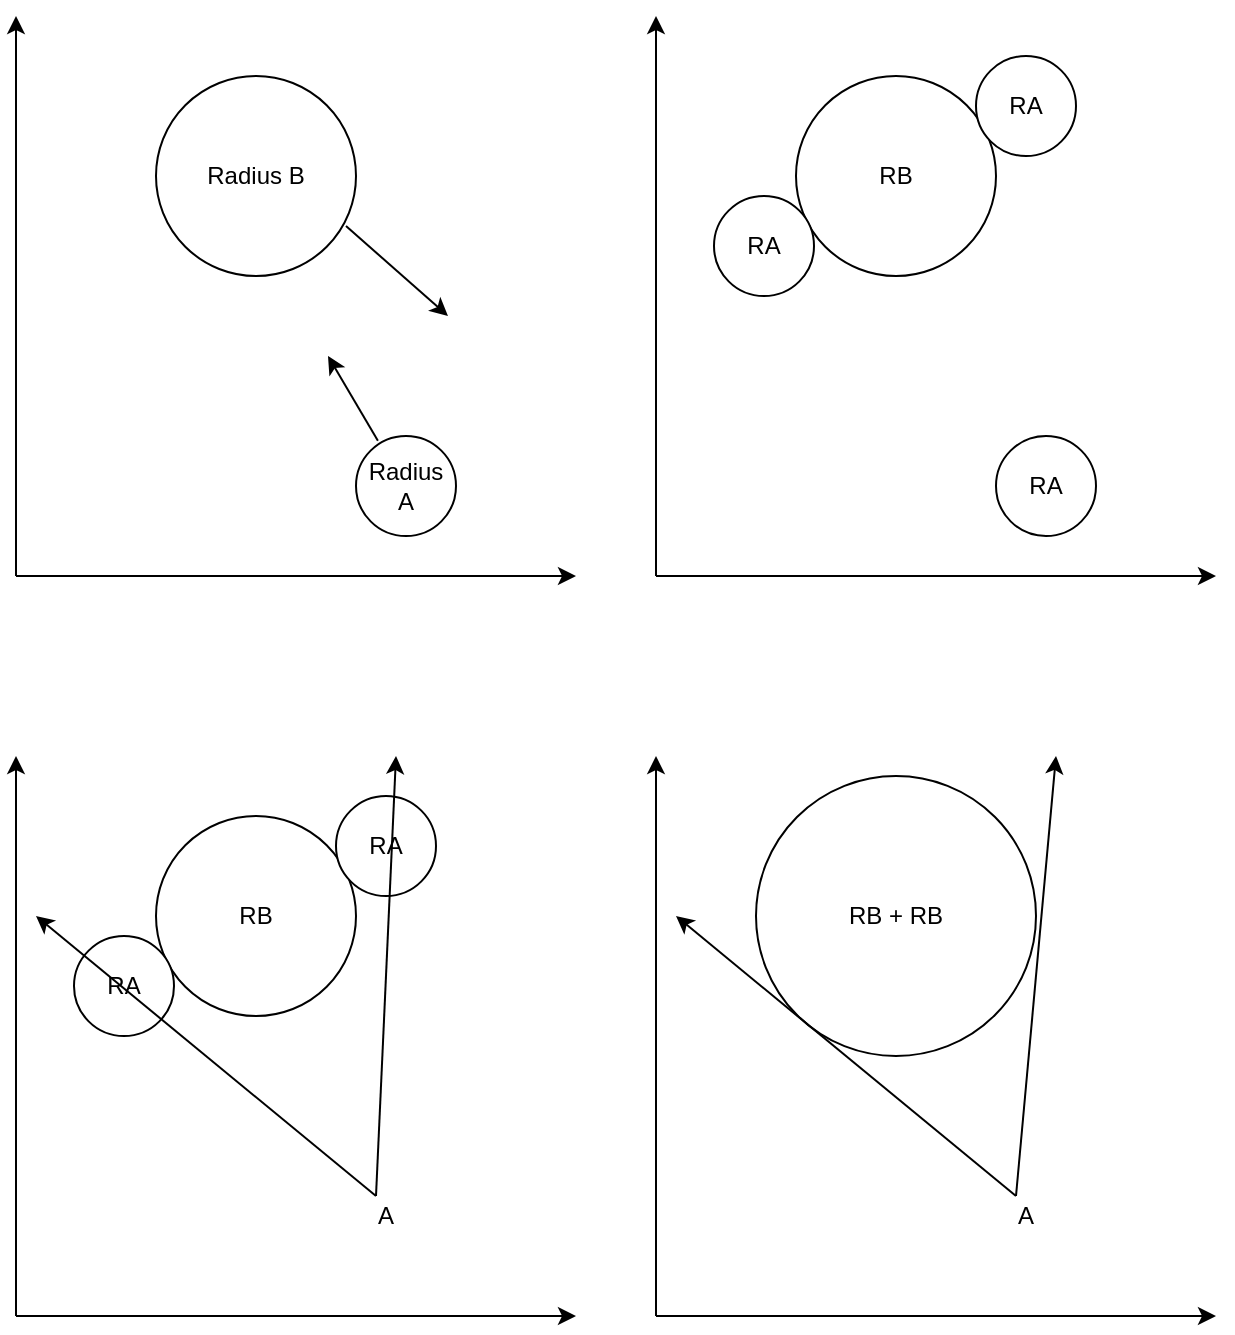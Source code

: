 <mxfile version="24.8.4">
  <diagram name="第 1 页" id="kxqVYqJlJfO8yekr-a93">
    <mxGraphModel dx="2074" dy="1098" grid="1" gridSize="10" guides="1" tooltips="1" connect="1" arrows="1" fold="1" page="1" pageScale="1" pageWidth="827" pageHeight="1169" math="0" shadow="0">
      <root>
        <mxCell id="0" />
        <mxCell id="1" parent="0" />
        <mxCell id="o2opHAhLZFC4S9L2oqpG-1" value="Radius B" style="ellipse;whiteSpace=wrap;html=1;aspect=fixed;" vertex="1" parent="1">
          <mxGeometry x="110" y="150" width="100" height="100" as="geometry" />
        </mxCell>
        <mxCell id="o2opHAhLZFC4S9L2oqpG-2" value="Radius A" style="ellipse;whiteSpace=wrap;html=1;aspect=fixed;" vertex="1" parent="1">
          <mxGeometry x="210" y="330" width="50" height="50" as="geometry" />
        </mxCell>
        <mxCell id="o2opHAhLZFC4S9L2oqpG-3" value="" style="endArrow=classic;html=1;rounded=0;exitX=0.95;exitY=0.75;exitDx=0;exitDy=0;exitPerimeter=0;" edge="1" parent="1" source="o2opHAhLZFC4S9L2oqpG-1">
          <mxGeometry width="50" height="50" relative="1" as="geometry">
            <mxPoint x="236" y="270" as="sourcePoint" />
            <mxPoint x="256" y="270" as="targetPoint" />
          </mxGeometry>
        </mxCell>
        <mxCell id="o2opHAhLZFC4S9L2oqpG-4" value="" style="endArrow=classic;html=1;rounded=0;exitX=0.219;exitY=0.047;exitDx=0;exitDy=0;exitPerimeter=0;" edge="1" parent="1" source="o2opHAhLZFC4S9L2oqpG-2">
          <mxGeometry width="50" height="50" relative="1" as="geometry">
            <mxPoint x="126" y="350" as="sourcePoint" />
            <mxPoint x="196" y="290" as="targetPoint" />
          </mxGeometry>
        </mxCell>
        <mxCell id="o2opHAhLZFC4S9L2oqpG-5" value="" style="endArrow=classic;html=1;rounded=0;" edge="1" parent="1">
          <mxGeometry width="50" height="50" relative="1" as="geometry">
            <mxPoint x="40" y="400" as="sourcePoint" />
            <mxPoint x="320" y="400" as="targetPoint" />
          </mxGeometry>
        </mxCell>
        <mxCell id="o2opHAhLZFC4S9L2oqpG-6" value="" style="endArrow=classic;html=1;rounded=0;" edge="1" parent="1">
          <mxGeometry width="50" height="50" relative="1" as="geometry">
            <mxPoint x="40" y="400" as="sourcePoint" />
            <mxPoint x="40" y="120" as="targetPoint" />
          </mxGeometry>
        </mxCell>
        <mxCell id="o2opHAhLZFC4S9L2oqpG-7" value="RB" style="ellipse;whiteSpace=wrap;html=1;aspect=fixed;" vertex="1" parent="1">
          <mxGeometry x="430" y="150" width="100" height="100" as="geometry" />
        </mxCell>
        <mxCell id="o2opHAhLZFC4S9L2oqpG-8" value="RA" style="ellipse;whiteSpace=wrap;html=1;aspect=fixed;" vertex="1" parent="1">
          <mxGeometry x="530" y="330" width="50" height="50" as="geometry" />
        </mxCell>
        <mxCell id="o2opHAhLZFC4S9L2oqpG-9" value="" style="endArrow=classic;html=1;rounded=0;" edge="1" parent="1">
          <mxGeometry width="50" height="50" relative="1" as="geometry">
            <mxPoint x="360" y="400" as="sourcePoint" />
            <mxPoint x="640" y="400" as="targetPoint" />
          </mxGeometry>
        </mxCell>
        <mxCell id="o2opHAhLZFC4S9L2oqpG-10" value="" style="endArrow=classic;html=1;rounded=0;" edge="1" parent="1">
          <mxGeometry width="50" height="50" relative="1" as="geometry">
            <mxPoint x="360" y="400" as="sourcePoint" />
            <mxPoint x="360" y="120" as="targetPoint" />
          </mxGeometry>
        </mxCell>
        <mxCell id="o2opHAhLZFC4S9L2oqpG-11" value="RA" style="ellipse;whiteSpace=wrap;html=1;aspect=fixed;" vertex="1" parent="1">
          <mxGeometry x="389" y="210" width="50" height="50" as="geometry" />
        </mxCell>
        <mxCell id="o2opHAhLZFC4S9L2oqpG-12" value="RA" style="ellipse;whiteSpace=wrap;html=1;aspect=fixed;" vertex="1" parent="1">
          <mxGeometry x="520" y="140" width="50" height="50" as="geometry" />
        </mxCell>
        <mxCell id="o2opHAhLZFC4S9L2oqpG-13" value="RB" style="ellipse;whiteSpace=wrap;html=1;aspect=fixed;" vertex="1" parent="1">
          <mxGeometry x="110" y="520" width="100" height="100" as="geometry" />
        </mxCell>
        <mxCell id="o2opHAhLZFC4S9L2oqpG-15" value="" style="endArrow=classic;html=1;rounded=0;" edge="1" parent="1">
          <mxGeometry width="50" height="50" relative="1" as="geometry">
            <mxPoint x="40" y="770" as="sourcePoint" />
            <mxPoint x="320" y="770" as="targetPoint" />
          </mxGeometry>
        </mxCell>
        <mxCell id="o2opHAhLZFC4S9L2oqpG-16" value="" style="endArrow=classic;html=1;rounded=0;" edge="1" parent="1">
          <mxGeometry width="50" height="50" relative="1" as="geometry">
            <mxPoint x="40" y="770" as="sourcePoint" />
            <mxPoint x="40" y="490" as="targetPoint" />
          </mxGeometry>
        </mxCell>
        <mxCell id="o2opHAhLZFC4S9L2oqpG-17" value="RA" style="ellipse;whiteSpace=wrap;html=1;aspect=fixed;" vertex="1" parent="1">
          <mxGeometry x="69" y="580" width="50" height="50" as="geometry" />
        </mxCell>
        <mxCell id="o2opHAhLZFC4S9L2oqpG-18" value="RA" style="ellipse;whiteSpace=wrap;html=1;aspect=fixed;" vertex="1" parent="1">
          <mxGeometry x="200" y="510" width="50" height="50" as="geometry" />
        </mxCell>
        <mxCell id="o2opHAhLZFC4S9L2oqpG-19" value="" style="endArrow=classic;html=1;rounded=0;" edge="1" parent="1">
          <mxGeometry width="50" height="50" relative="1" as="geometry">
            <mxPoint x="220" y="710" as="sourcePoint" />
            <mxPoint x="230" y="490" as="targetPoint" />
          </mxGeometry>
        </mxCell>
        <mxCell id="o2opHAhLZFC4S9L2oqpG-20" value="" style="endArrow=classic;html=1;rounded=0;" edge="1" parent="1">
          <mxGeometry width="50" height="50" relative="1" as="geometry">
            <mxPoint x="220" y="710" as="sourcePoint" />
            <mxPoint x="50" y="570" as="targetPoint" />
          </mxGeometry>
        </mxCell>
        <mxCell id="o2opHAhLZFC4S9L2oqpG-22" value="A" style="text;html=1;align=center;verticalAlign=middle;whiteSpace=wrap;rounded=0;" vertex="1" parent="1">
          <mxGeometry x="215" y="710" width="20" height="20" as="geometry" />
        </mxCell>
        <mxCell id="o2opHAhLZFC4S9L2oqpG-23" value="RB + RB" style="ellipse;whiteSpace=wrap;html=1;aspect=fixed;" vertex="1" parent="1">
          <mxGeometry x="410" y="500" width="140" height="140" as="geometry" />
        </mxCell>
        <mxCell id="o2opHAhLZFC4S9L2oqpG-24" value="" style="endArrow=classic;html=1;rounded=0;" edge="1" parent="1">
          <mxGeometry width="50" height="50" relative="1" as="geometry">
            <mxPoint x="360" y="770" as="sourcePoint" />
            <mxPoint x="640" y="770" as="targetPoint" />
          </mxGeometry>
        </mxCell>
        <mxCell id="o2opHAhLZFC4S9L2oqpG-25" value="" style="endArrow=classic;html=1;rounded=0;" edge="1" parent="1">
          <mxGeometry width="50" height="50" relative="1" as="geometry">
            <mxPoint x="360" y="770" as="sourcePoint" />
            <mxPoint x="360" y="490" as="targetPoint" />
          </mxGeometry>
        </mxCell>
        <mxCell id="o2opHAhLZFC4S9L2oqpG-28" value="" style="endArrow=classic;html=1;rounded=0;" edge="1" parent="1">
          <mxGeometry width="50" height="50" relative="1" as="geometry">
            <mxPoint x="540" y="710" as="sourcePoint" />
            <mxPoint x="560" y="490" as="targetPoint" />
          </mxGeometry>
        </mxCell>
        <mxCell id="o2opHAhLZFC4S9L2oqpG-29" value="" style="endArrow=classic;html=1;rounded=0;" edge="1" parent="1">
          <mxGeometry width="50" height="50" relative="1" as="geometry">
            <mxPoint x="540" y="710" as="sourcePoint" />
            <mxPoint x="370" y="570" as="targetPoint" />
          </mxGeometry>
        </mxCell>
        <mxCell id="o2opHAhLZFC4S9L2oqpG-30" value="A" style="text;html=1;align=center;verticalAlign=middle;whiteSpace=wrap;rounded=0;" vertex="1" parent="1">
          <mxGeometry x="535" y="710" width="20" height="20" as="geometry" />
        </mxCell>
      </root>
    </mxGraphModel>
  </diagram>
</mxfile>
